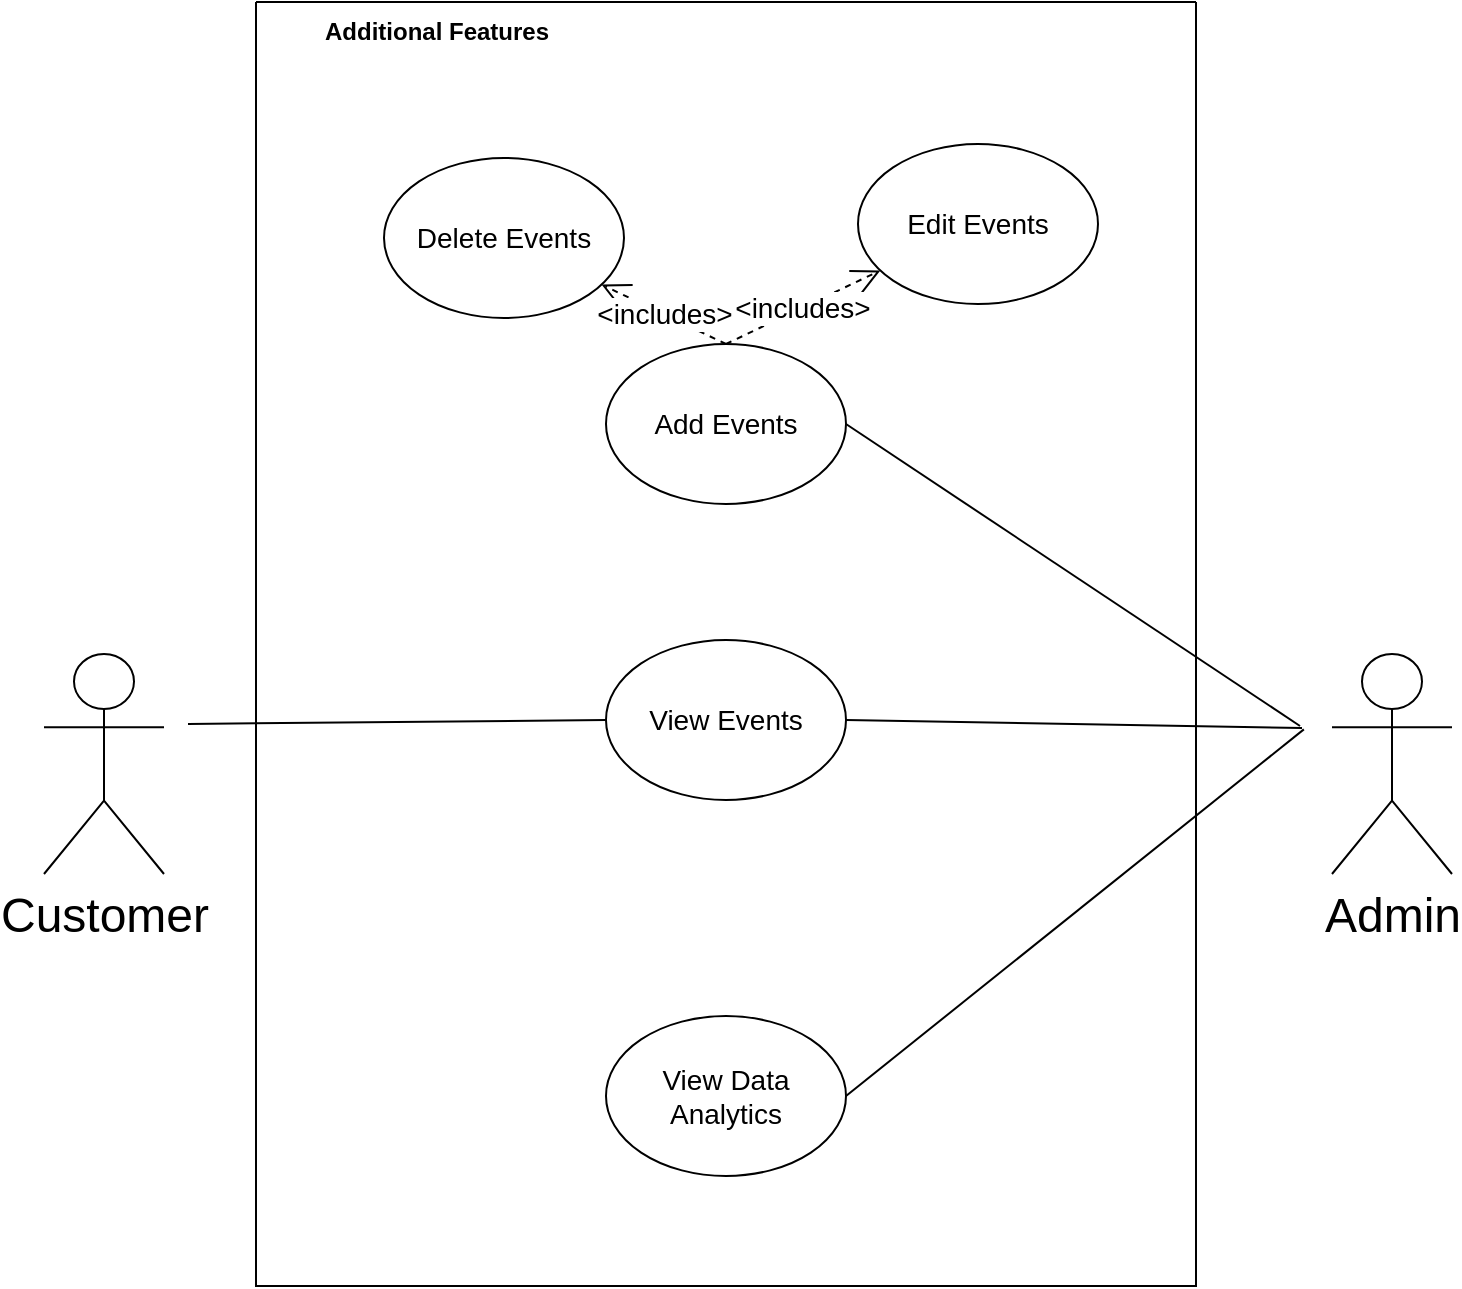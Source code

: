 <mxfile version="20.8.11"><diagram name="Page-1" id="tRVtwV_-hVj9FFuP8jer"><mxGraphModel dx="800" dy="1711" grid="0" gridSize="10" guides="1" tooltips="1" connect="1" arrows="1" fold="1" page="1" pageScale="1" pageWidth="827" pageHeight="1169" background="#ffffff" math="0" shadow="0"><root><mxCell id="0"/><mxCell id="1" parent="0"/><mxCell id="KAcp0YfM9wprWLXqT_AD-1" value="&lt;font style=&quot;font-size: 24px;&quot;&gt;Customer&lt;/font&gt;" style="shape=umlActor;verticalLabelPosition=bottom;verticalAlign=top;html=1;outlineConnect=0;" vertex="1" parent="1"><mxGeometry x="36" y="488" width="60" height="110" as="geometry"/></mxCell><mxCell id="KAcp0YfM9wprWLXqT_AD-2" value="" style="swimlane;startSize=0;" vertex="1" parent="1"><mxGeometry x="142" y="162" width="470" height="642" as="geometry"><mxRectangle x="250" y="170" width="50" height="40" as="alternateBounds"/></mxGeometry></mxCell><mxCell id="KAcp0YfM9wprWLXqT_AD-125" value="&lt;b&gt;Additional Features&lt;/b&gt;" style="text;html=1;align=center;verticalAlign=middle;resizable=0;points=[];autosize=1;strokeColor=none;fillColor=none;fontSize=12;fontFamily=Helvetica;fontColor=default;" vertex="1" parent="KAcp0YfM9wprWLXqT_AD-2"><mxGeometry x="26" y="2" width="128" height="26" as="geometry"/></mxCell><mxCell id="KAcp0YfM9wprWLXqT_AD-126" value="View Events" style="ellipse;whiteSpace=wrap;html=1;fontFamily=Helvetica;fontSize=14;fontColor=default;" vertex="1" parent="KAcp0YfM9wprWLXqT_AD-2"><mxGeometry x="175" y="319" width="120" height="80" as="geometry"/></mxCell><mxCell id="KAcp0YfM9wprWLXqT_AD-130" value="Edit Events" style="ellipse;whiteSpace=wrap;html=1;fontFamily=Helvetica;fontSize=14;fontColor=default;" vertex="1" parent="KAcp0YfM9wprWLXqT_AD-2"><mxGeometry x="301" y="71" width="120" height="80" as="geometry"/></mxCell><mxCell id="KAcp0YfM9wprWLXqT_AD-129" value="Delete Events" style="ellipse;whiteSpace=wrap;html=1;fontFamily=Helvetica;fontSize=14;fontColor=default;" vertex="1" parent="KAcp0YfM9wprWLXqT_AD-2"><mxGeometry x="64" y="78" width="120" height="80" as="geometry"/></mxCell><mxCell id="KAcp0YfM9wprWLXqT_AD-128" value="Add Events" style="ellipse;whiteSpace=wrap;html=1;fontFamily=Helvetica;fontSize=14;fontColor=default;" vertex="1" parent="KAcp0YfM9wprWLXqT_AD-2"><mxGeometry x="175" y="171" width="120" height="80" as="geometry"/></mxCell><mxCell id="KAcp0YfM9wprWLXqT_AD-127" value="View Data Analytics" style="ellipse;whiteSpace=wrap;html=1;fontFamily=Helvetica;fontSize=14;fontColor=default;" vertex="1" parent="KAcp0YfM9wprWLXqT_AD-2"><mxGeometry x="175" y="507" width="120" height="80" as="geometry"/></mxCell><mxCell id="KAcp0YfM9wprWLXqT_AD-135" value="&amp;lt;includes&amp;gt;" style="endArrow=open;endSize=12;dashed=1;html=1;rounded=0;labelBackgroundColor=default;strokeColor=default;fontFamily=Helvetica;fontSize=14;fontColor=default;shape=connector;exitX=0.5;exitY=0;exitDx=0;exitDy=0;" edge="1" parent="KAcp0YfM9wprWLXqT_AD-2" source="KAcp0YfM9wprWLXqT_AD-128" target="KAcp0YfM9wprWLXqT_AD-129"><mxGeometry width="160" relative="1" as="geometry"><mxPoint x="152" y="261" as="sourcePoint"/><mxPoint x="312" y="261" as="targetPoint"/></mxGeometry></mxCell><mxCell id="KAcp0YfM9wprWLXqT_AD-136" value="&amp;lt;includes&amp;gt;" style="endArrow=open;endSize=12;dashed=1;html=1;rounded=0;labelBackgroundColor=default;strokeColor=default;fontFamily=Helvetica;fontSize=14;fontColor=default;shape=connector;exitX=0.5;exitY=0;exitDx=0;exitDy=0;" edge="1" parent="KAcp0YfM9wprWLXqT_AD-2" source="KAcp0YfM9wprWLXqT_AD-128" target="KAcp0YfM9wprWLXqT_AD-130"><mxGeometry width="160" relative="1" as="geometry"><mxPoint x="245" y="181" as="sourcePoint"/><mxPoint x="182.865" y="151.211" as="targetPoint"/></mxGeometry></mxCell><mxCell id="KAcp0YfM9wprWLXqT_AD-20" value="&lt;font style=&quot;font-size: 24px;&quot;&gt;Admin&lt;/font&gt;" style="shape=umlActor;verticalLabelPosition=bottom;verticalAlign=top;html=1;outlineConnect=0;" vertex="1" parent="1"><mxGeometry x="680" y="488" width="60" height="110" as="geometry"/></mxCell><mxCell id="KAcp0YfM9wprWLXqT_AD-131" style="edgeStyle=none;shape=connector;rounded=0;orthogonalLoop=1;jettySize=auto;html=1;exitX=0;exitY=0.5;exitDx=0;exitDy=0;labelBackgroundColor=default;strokeColor=default;fontFamily=Helvetica;fontSize=14;fontColor=default;endArrow=none;" edge="1" parent="1" source="KAcp0YfM9wprWLXqT_AD-126"><mxGeometry relative="1" as="geometry"><mxPoint x="108" y="523" as="targetPoint"/></mxGeometry></mxCell><mxCell id="KAcp0YfM9wprWLXqT_AD-132" style="edgeStyle=none;shape=connector;rounded=0;orthogonalLoop=1;jettySize=auto;html=1;exitX=1;exitY=0.5;exitDx=0;exitDy=0;labelBackgroundColor=default;strokeColor=default;fontFamily=Helvetica;fontSize=14;fontColor=default;endArrow=none;" edge="1" parent="1" source="KAcp0YfM9wprWLXqT_AD-126"><mxGeometry relative="1" as="geometry"><mxPoint x="665" y="525" as="targetPoint"/></mxGeometry></mxCell><mxCell id="KAcp0YfM9wprWLXqT_AD-133" style="edgeStyle=none;shape=connector;rounded=0;orthogonalLoop=1;jettySize=auto;html=1;exitX=1;exitY=0.5;exitDx=0;exitDy=0;labelBackgroundColor=default;strokeColor=default;fontFamily=Helvetica;fontSize=14;fontColor=default;endArrow=none;" edge="1" parent="1" source="KAcp0YfM9wprWLXqT_AD-128"><mxGeometry relative="1" as="geometry"><mxPoint x="664" y="524" as="targetPoint"/></mxGeometry></mxCell><mxCell id="KAcp0YfM9wprWLXqT_AD-134" style="edgeStyle=none;shape=connector;rounded=0;orthogonalLoop=1;jettySize=auto;html=1;exitX=1;exitY=0.5;exitDx=0;exitDy=0;labelBackgroundColor=default;strokeColor=default;fontFamily=Helvetica;fontSize=14;fontColor=default;endArrow=none;" edge="1" parent="1" source="KAcp0YfM9wprWLXqT_AD-127"><mxGeometry relative="1" as="geometry"><mxPoint x="665.923" y="525.692" as="targetPoint"/></mxGeometry></mxCell></root></mxGraphModel></diagram></mxfile>